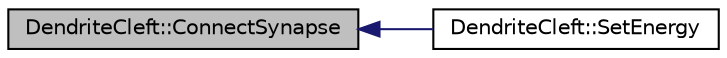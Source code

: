 digraph "DendriteCleft::ConnectSynapse"
{
  edge [fontname="Helvetica",fontsize="10",labelfontname="Helvetica",labelfontsize="10"];
  node [fontname="Helvetica",fontsize="10",shape=record];
  rankdir="LR";
  Node1 [label="DendriteCleft::ConnectSynapse",height=0.2,width=0.4,color="black", fillcolor="grey75", style="filled", fontcolor="black"];
  Node1 -> Node2 [dir="back",color="midnightblue",fontsize="10",style="solid",fontname="Helvetica"];
  Node2 [label="DendriteCleft::SetEnergy",height=0.2,width=0.4,color="black", fillcolor="white", style="filled",URL="$class_dendrite_cleft.html#a1406eb724f234901b484ec86e1636619"];
}

